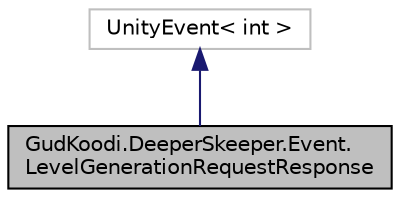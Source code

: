 digraph "GudKoodi.DeeperSkeeper.Event.LevelGenerationRequestResponse"
{
 // LATEX_PDF_SIZE
  edge [fontname="Helvetica",fontsize="10",labelfontname="Helvetica",labelfontsize="10"];
  node [fontname="Helvetica",fontsize="10",shape=record];
  Node1 [label="GudKoodi.DeeperSkeeper.Event.\lLevelGenerationRequestResponse",height=0.2,width=0.4,color="black", fillcolor="grey75", style="filled", fontcolor="black",tooltip="Mandatory Unity and linting overhead."];
  Node2 -> Node1 [dir="back",color="midnightblue",fontsize="10",style="solid",fontname="Helvetica"];
  Node2 [label="UnityEvent\< int \>",height=0.2,width=0.4,color="grey75", fillcolor="white", style="filled",tooltip=" "];
}
